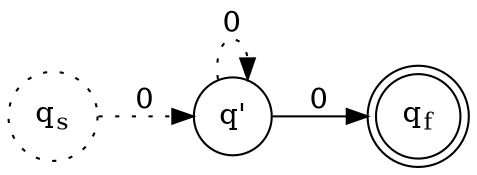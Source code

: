digraph finite_state_machine {
    node [label="", shape=circle];
    
    qs[label=<q<sub>s</sub>>,style="dotted"];
    qp[label=<q'>];
    qf[label=<q<sub>f</sub>>,shape="doublecircle"];    

    qs -> qp[label="0",style="dotted"];
    qp -> qf[label="0"];
    qp -> qp[label="0",style="dotted"];

    rankdir="LR";
}

